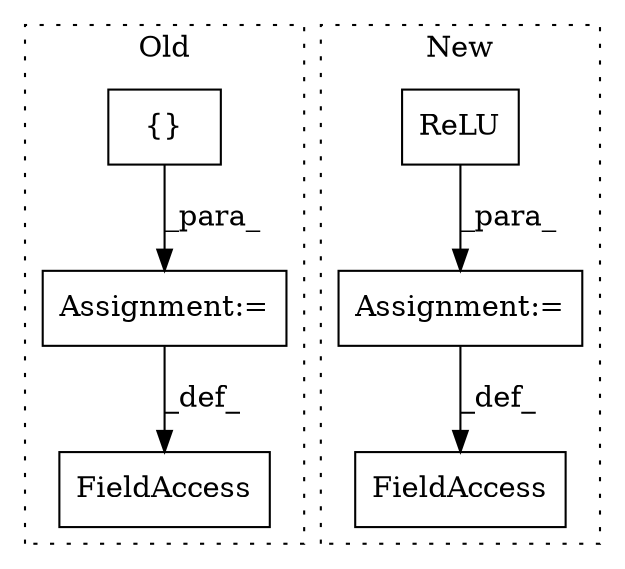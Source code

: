 digraph G {
subgraph cluster0 {
1 [label="{}" a="4" s="2364,2384" l="1,1" shape="box"];
3 [label="Assignment:=" a="7" s="2462" l="1" shape="box"];
4 [label="FieldAccess" a="22" s="2455" l="7" shape="box"];
label = "Old";
style="dotted";
}
subgraph cluster1 {
2 [label="ReLU" a="32" s="4338" l="6" shape="box"];
5 [label="FieldAccess" a="22" s="4319" l="9" shape="box"];
6 [label="Assignment:=" a="7" s="4328" l="1" shape="box"];
label = "New";
style="dotted";
}
1 -> 3 [label="_para_"];
2 -> 6 [label="_para_"];
3 -> 4 [label="_def_"];
6 -> 5 [label="_def_"];
}